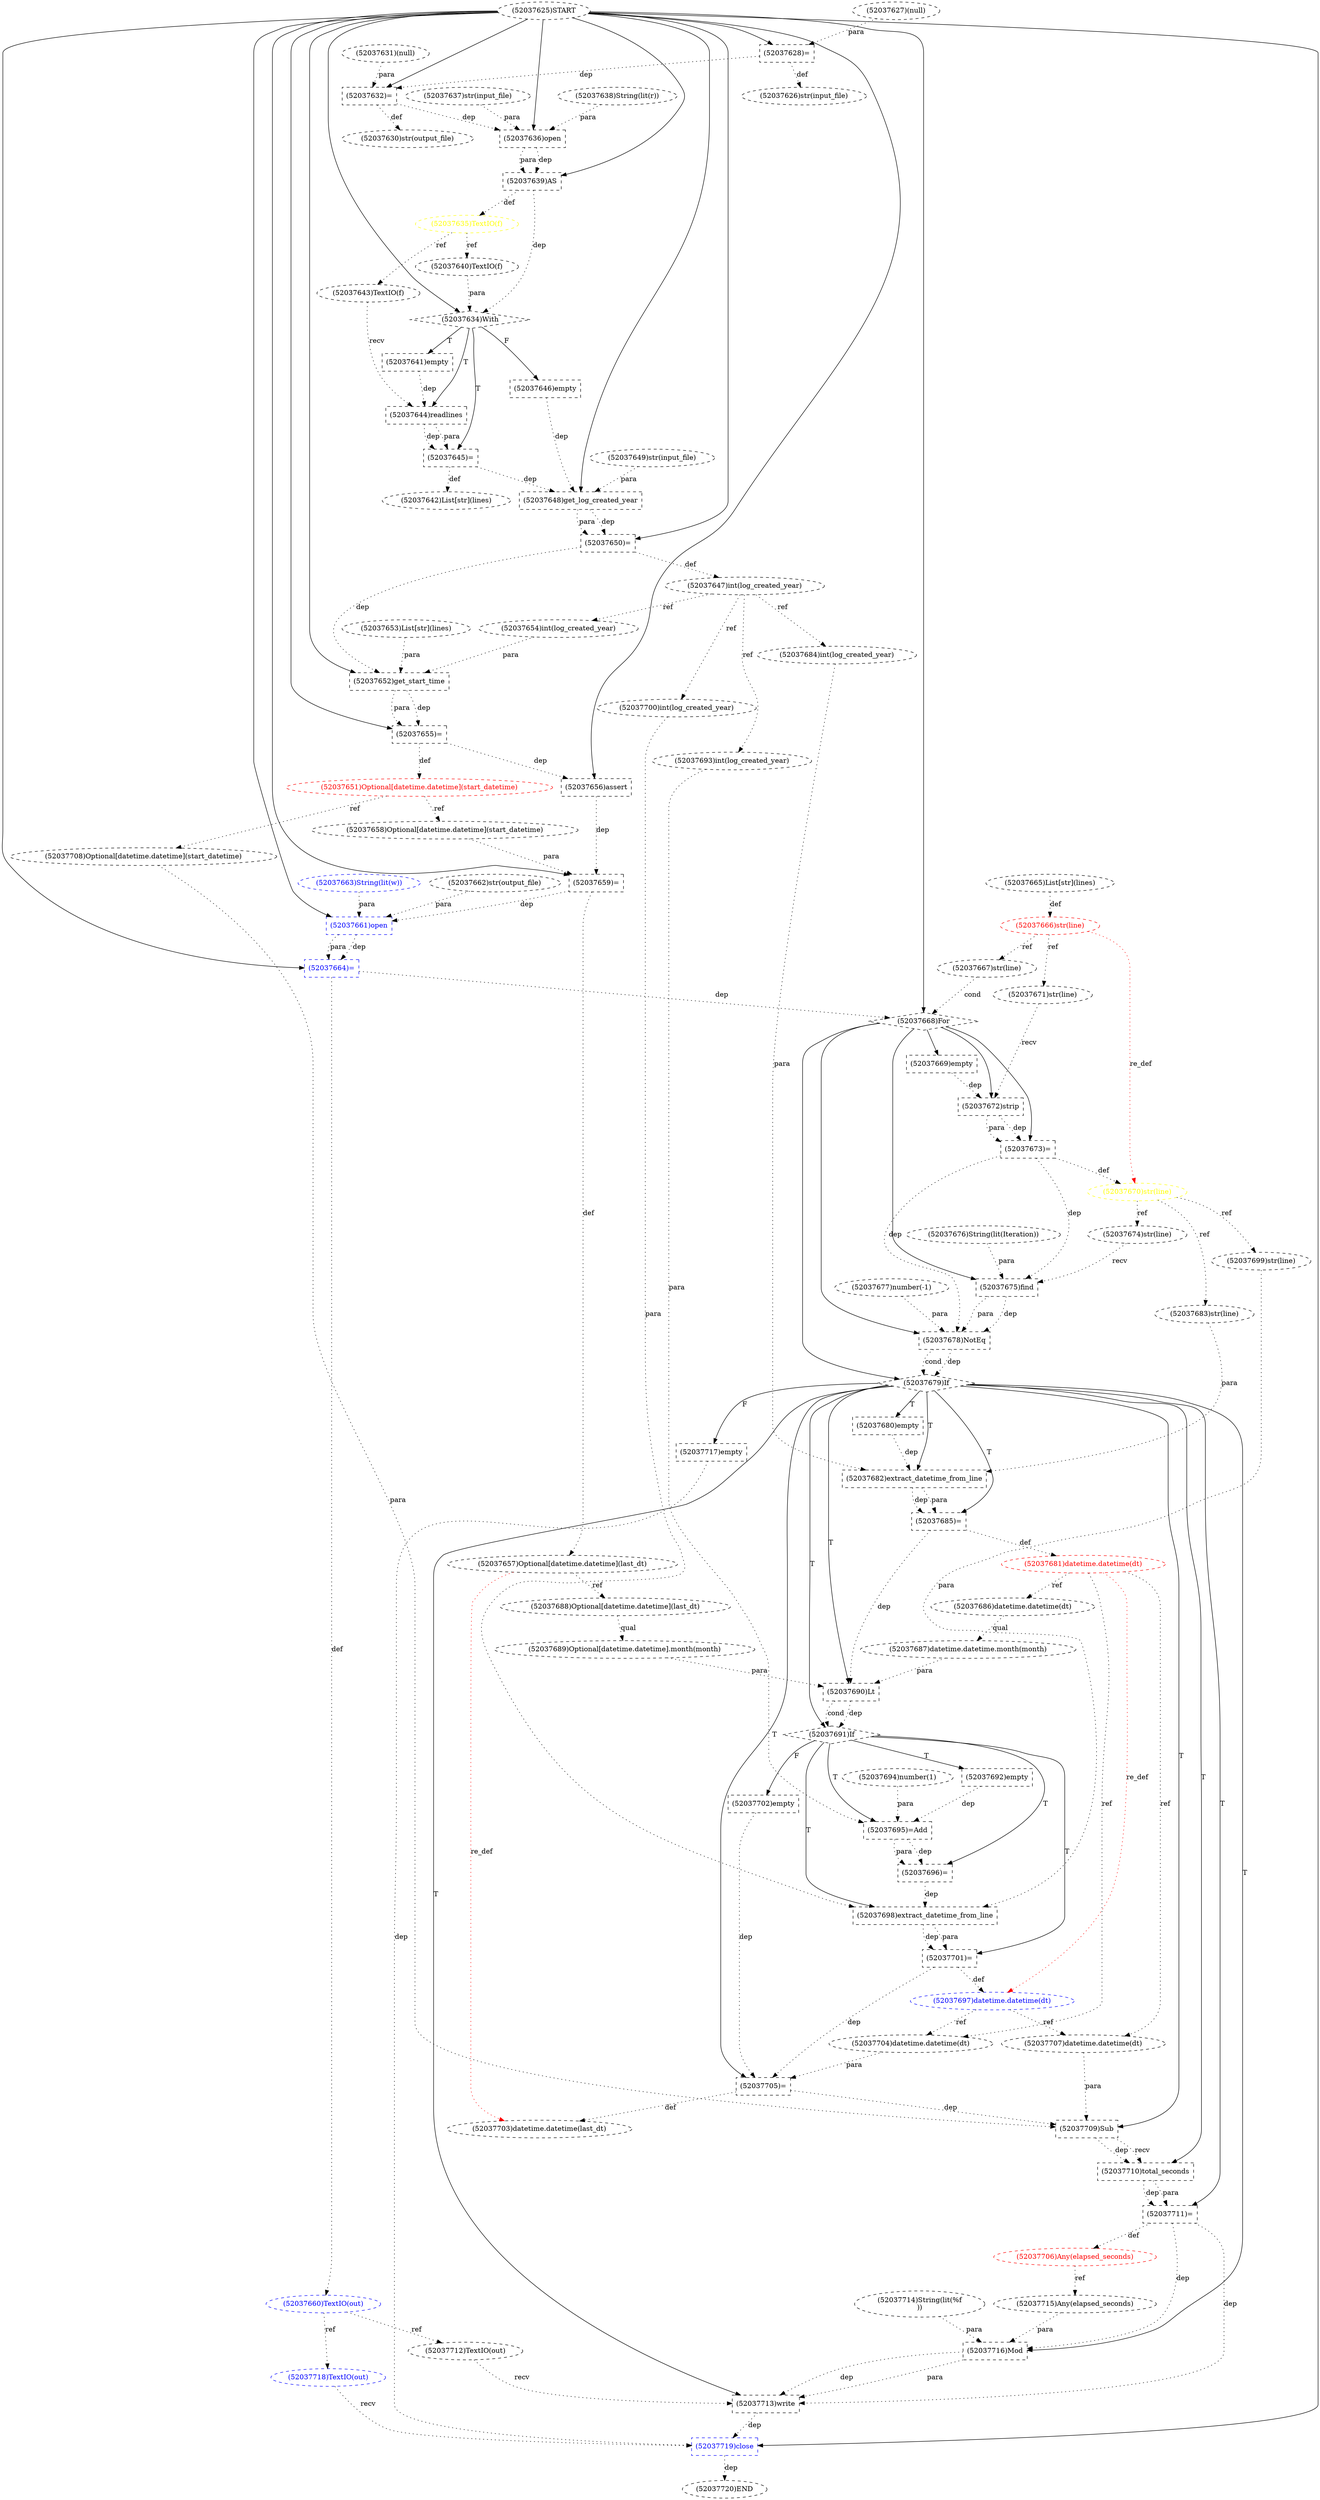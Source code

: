 digraph G {
1 [label="(52037715)Any(elapsed_seconds)" shape=ellipse style=dashed]
2 [label="(52037671)str(line)" shape=ellipse style=dashed]
3 [label="(52037713)write" shape=box style=dashed]
4 [label="(52037645)=" shape=box style=dashed]
5 [label="(52037663)String(lit(w))" shape=ellipse style=dashed color=blue fontcolor=blue]
6 [label="(52037697)datetime.datetime(dt)" shape=ellipse style=dashed color=blue fontcolor=blue]
7 [label="(52037685)=" shape=box style=dashed]
8 [label="(52037637)str(input_file)" shape=ellipse style=dashed]
9 [label="(52037642)List[str](lines)" shape=ellipse style=dashed]
10 [label="(52037711)=" shape=box style=dashed]
11 [label="(52037714)String(lit(%f
))" shape=ellipse style=dashed]
12 [label="(52037641)empty" shape=box style=dashed]
13 [label="(52037654)int(log_created_year)" shape=ellipse style=dashed]
14 [label="(52037705)=" shape=box style=dashed]
15 [label="(52037678)NotEq" shape=box style=dashed]
16 [label="(52037677)number(-1)" shape=ellipse style=dashed]
17 [label="(52037630)str(output_file)" shape=ellipse style=dashed]
18 [label="(52037668)For" shape=diamond style=dashed]
19 [label="(52037689)Optional[datetime.datetime].month(month)" shape=ellipse style=dashed]
20 [label="(52037694)number(1)" shape=ellipse style=dashed]
21 [label="(52037709)Sub" shape=box style=dashed]
22 [label="(52037674)str(line)" shape=ellipse style=dashed]
23 [label="(52037631)(null)" shape=ellipse style=dashed]
24 [label="(52037679)If" shape=diamond style=dashed]
25 [label="(52037686)datetime.datetime(dt)" shape=ellipse style=dashed]
26 [label="(52037669)empty" shape=box style=dashed]
27 [label="(52037672)strip" shape=box style=dashed]
28 [label="(52037628)=" shape=box style=dashed]
29 [label="(52037696)=" shape=box style=dashed]
30 [label="(52037720)END" style=dashed]
31 [label="(52037625)START" style=dashed]
32 [label="(52037662)str(output_file)" shape=ellipse style=dashed]
33 [label="(52037695)=Add" shape=box style=dashed]
34 [label="(52037655)=" shape=box style=dashed]
35 [label="(52037634)With" shape=diamond style=dashed]
36 [label="(52037682)extract_datetime_from_line" shape=box style=dashed]
37 [label="(52037681)datetime.datetime(dt)" shape=ellipse style=dashed color=red fontcolor=red]
38 [label="(52037666)str(line)" shape=ellipse style=dashed color=red fontcolor=red]
39 [label="(52037710)total_seconds" shape=box style=dashed]
40 [label="(52037644)readlines" shape=box style=dashed]
41 [label="(52037704)datetime.datetime(dt)" shape=ellipse style=dashed]
42 [label="(52037699)str(line)" shape=ellipse style=dashed]
43 [label="(52037648)get_log_created_year" shape=box style=dashed]
44 [label="(52037658)Optional[datetime.datetime](start_datetime)" shape=ellipse style=dashed]
45 [label="(52037698)extract_datetime_from_line" shape=box style=dashed]
46 [label="(52037657)Optional[datetime.datetime](last_dt)" shape=ellipse style=dashed color=black fontcolor=black]
47 [label="(52037700)int(log_created_year)" shape=ellipse style=dashed]
48 [label="(52037703)datetime.datetime(last_dt)" shape=ellipse style=dashed]
49 [label="(52037702)empty" shape=box style=dashed]
50 [label="(52037664)=" shape=box style=dashed color=blue fontcolor=blue]
51 [label="(52037673)=" shape=box style=dashed]
52 [label="(52037643)TextIO(f)" shape=ellipse style=dashed]
53 [label="(52037692)empty" shape=box style=dashed]
54 [label="(52037670)str(line)" shape=ellipse style=dashed color=yellow fontcolor=yellow]
55 [label="(52037701)=" shape=box style=dashed]
56 [label="(52037660)TextIO(out)" shape=ellipse style=dashed color=blue fontcolor=blue]
57 [label="(52037684)int(log_created_year)" shape=ellipse style=dashed]
58 [label="(52037706)Any(elapsed_seconds)" shape=ellipse style=dashed color=red fontcolor=red]
59 [label="(52037693)int(log_created_year)" shape=ellipse style=dashed]
60 [label="(52037716)Mod" shape=box style=dashed]
61 [label="(52037653)List[str](lines)" shape=ellipse style=dashed]
62 [label="(52037639)AS" shape=box style=dashed]
63 [label="(52037626)str(input_file)" shape=ellipse style=dashed]
64 [label="(52037683)str(line)" shape=ellipse style=dashed]
65 [label="(52037651)Optional[datetime.datetime](start_datetime)" shape=ellipse style=dashed color=red fontcolor=red]
66 [label="(52037687)datetime.datetime.month(month)" shape=ellipse style=dashed]
67 [label="(52037649)str(input_file)" shape=ellipse style=dashed]
68 [label="(52037650)=" shape=box style=dashed]
69 [label="(52037661)open" shape=box style=dashed color=blue fontcolor=blue]
70 [label="(52037675)find" shape=box style=dashed]
71 [label="(52037708)Optional[datetime.datetime](start_datetime)" shape=ellipse style=dashed]
72 [label="(52037647)int(log_created_year)" shape=ellipse style=dashed color=black fontcolor=black]
73 [label="(52037719)close" shape=box style=dashed color=blue fontcolor=blue]
74 [label="(52037632)=" shape=box style=dashed]
75 [label="(52037640)TextIO(f)" shape=ellipse style=dashed]
76 [label="(52037667)str(line)" shape=ellipse style=dashed]
77 [label="(52037646)empty" shape=box style=dashed]
78 [label="(52037656)assert" shape=box style=dashed]
79 [label="(52037665)List[str](lines)" shape=ellipse style=dashed]
80 [label="(52037635)TextIO(f)" shape=ellipse style=dashed color=yellow fontcolor=yellow]
81 [label="(52037636)open" shape=box style=dashed]
82 [label="(52037638)String(lit(r))" shape=ellipse style=dashed]
83 [label="(52037717)empty" shape=box style=dashed]
84 [label="(52037712)TextIO(out)" shape=ellipse style=dashed]
85 [label="(52037690)Lt" shape=box style=dashed]
86 [label="(52037707)datetime.datetime(dt)" shape=ellipse style=dashed]
87 [label="(52037680)empty" shape=box style=dashed]
88 [label="(52037688)Optional[datetime.datetime](last_dt)" shape=ellipse style=dashed]
89 [label="(52037627)(null)" shape=ellipse style=dashed]
90 [label="(52037659)=" shape=box style=dashed]
91 [label="(52037652)get_start_time" shape=box style=dashed]
92 [label="(52037676)String(lit(Iteration))" shape=ellipse style=dashed]
93 [label="(52037691)If" shape=diamond style=dashed]
94 [label="(52037718)TextIO(out)" shape=ellipse style=dashed color=blue fontcolor=blue]
58 -> 1 [label="ref" style=dotted];
38 -> 2 [label="ref" style=dotted];
24 -> 3 [label="T"];
84 -> 3 [label="recv" style=dotted];
60 -> 3 [label="dep" style=dotted];
60 -> 3 [label="para" style=dotted];
10 -> 3 [label="dep" style=dotted];
35 -> 4 [label="T"];
40 -> 4 [label="dep" style=dotted];
40 -> 4 [label="para" style=dotted];
55 -> 6 [label="def" style=dotted];
37 -> 6 [label="re_def" style=dotted color=red];
24 -> 7 [label="T"];
36 -> 7 [label="dep" style=dotted];
36 -> 7 [label="para" style=dotted];
4 -> 9 [label="def" style=dotted];
24 -> 10 [label="T"];
39 -> 10 [label="dep" style=dotted];
39 -> 10 [label="para" style=dotted];
35 -> 12 [label="T"];
72 -> 13 [label="ref" style=dotted];
24 -> 14 [label="T"];
41 -> 14 [label="para" style=dotted];
49 -> 14 [label="dep" style=dotted];
55 -> 14 [label="dep" style=dotted];
18 -> 15 [label="" style=solid];
70 -> 15 [label="dep" style=dotted];
70 -> 15 [label="para" style=dotted];
16 -> 15 [label="para" style=dotted];
51 -> 15 [label="dep" style=dotted];
74 -> 17 [label="def" style=dotted];
31 -> 18 [label="" style=solid];
76 -> 18 [label="cond" style=dotted];
50 -> 18 [label="dep" style=dotted];
88 -> 19 [label="qual" style=dotted];
24 -> 21 [label="T"];
86 -> 21 [label="para" style=dotted];
71 -> 21 [label="para" style=dotted];
14 -> 21 [label="dep" style=dotted];
54 -> 22 [label="ref" style=dotted];
18 -> 24 [label="" style=solid];
15 -> 24 [label="dep" style=dotted];
15 -> 24 [label="cond" style=dotted];
37 -> 25 [label="ref" style=dotted];
18 -> 26 [label="" style=solid];
18 -> 27 [label="" style=solid];
2 -> 27 [label="recv" style=dotted];
26 -> 27 [label="dep" style=dotted];
31 -> 28 [label="" style=solid];
89 -> 28 [label="para" style=dotted];
93 -> 29 [label="T"];
33 -> 29 [label="dep" style=dotted];
33 -> 29 [label="para" style=dotted];
73 -> 30 [label="dep" style=dotted];
93 -> 33 [label="T"];
59 -> 33 [label="para" style=dotted];
20 -> 33 [label="para" style=dotted];
53 -> 33 [label="dep" style=dotted];
31 -> 34 [label="" style=solid];
91 -> 34 [label="dep" style=dotted];
91 -> 34 [label="para" style=dotted];
31 -> 35 [label="" style=solid];
62 -> 35 [label="dep" style=dotted];
75 -> 35 [label="para" style=dotted];
24 -> 36 [label="T"];
64 -> 36 [label="para" style=dotted];
57 -> 36 [label="para" style=dotted];
87 -> 36 [label="dep" style=dotted];
7 -> 37 [label="def" style=dotted];
79 -> 38 [label="def" style=dotted];
24 -> 39 [label="T"];
21 -> 39 [label="dep" style=dotted];
21 -> 39 [label="recv" style=dotted];
35 -> 40 [label="T"];
52 -> 40 [label="recv" style=dotted];
12 -> 40 [label="dep" style=dotted];
6 -> 41 [label="ref" style=dotted];
37 -> 41 [label="ref" style=dotted];
54 -> 42 [label="ref" style=dotted];
31 -> 43 [label="" style=solid];
67 -> 43 [label="para" style=dotted];
4 -> 43 [label="dep" style=dotted];
77 -> 43 [label="dep" style=dotted];
65 -> 44 [label="ref" style=dotted];
93 -> 45 [label="T"];
42 -> 45 [label="para" style=dotted];
47 -> 45 [label="para" style=dotted];
29 -> 45 [label="dep" style=dotted];
90 -> 46 [label="def" style=dotted];
72 -> 47 [label="ref" style=dotted];
14 -> 48 [label="def" style=dotted];
46 -> 48 [label="re_def" style=dotted color=red];
93 -> 49 [label="F"];
31 -> 50 [label="" style=solid];
69 -> 50 [label="dep" style=dotted];
69 -> 50 [label="para" style=dotted];
18 -> 51 [label="" style=solid];
27 -> 51 [label="dep" style=dotted];
27 -> 51 [label="para" style=dotted];
80 -> 52 [label="ref" style=dotted];
93 -> 53 [label="T"];
51 -> 54 [label="def" style=dotted];
38 -> 54 [label="re_def" style=dotted color=red];
93 -> 55 [label="T"];
45 -> 55 [label="dep" style=dotted];
45 -> 55 [label="para" style=dotted];
50 -> 56 [label="def" style=dotted];
72 -> 57 [label="ref" style=dotted];
10 -> 58 [label="def" style=dotted];
72 -> 59 [label="ref" style=dotted];
24 -> 60 [label="T"];
11 -> 60 [label="para" style=dotted];
1 -> 60 [label="para" style=dotted];
10 -> 60 [label="dep" style=dotted];
31 -> 62 [label="" style=solid];
81 -> 62 [label="dep" style=dotted];
81 -> 62 [label="para" style=dotted];
28 -> 63 [label="def" style=dotted];
54 -> 64 [label="ref" style=dotted];
34 -> 65 [label="def" style=dotted];
25 -> 66 [label="qual" style=dotted];
31 -> 68 [label="" style=solid];
43 -> 68 [label="dep" style=dotted];
43 -> 68 [label="para" style=dotted];
31 -> 69 [label="" style=solid];
32 -> 69 [label="para" style=dotted];
5 -> 69 [label="para" style=dotted];
90 -> 69 [label="dep" style=dotted];
18 -> 70 [label="" style=solid];
22 -> 70 [label="recv" style=dotted];
92 -> 70 [label="para" style=dotted];
51 -> 70 [label="dep" style=dotted];
65 -> 71 [label="ref" style=dotted];
68 -> 72 [label="def" style=dotted];
31 -> 73 [label="" style=solid];
94 -> 73 [label="recv" style=dotted];
3 -> 73 [label="dep" style=dotted];
83 -> 73 [label="dep" style=dotted];
31 -> 74 [label="" style=solid];
23 -> 74 [label="para" style=dotted];
28 -> 74 [label="dep" style=dotted];
80 -> 75 [label="ref" style=dotted];
38 -> 76 [label="ref" style=dotted];
35 -> 77 [label="F"];
31 -> 78 [label="" style=solid];
34 -> 78 [label="dep" style=dotted];
62 -> 80 [label="def" style=dotted];
31 -> 81 [label="" style=solid];
8 -> 81 [label="para" style=dotted];
82 -> 81 [label="para" style=dotted];
74 -> 81 [label="dep" style=dotted];
24 -> 83 [label="F"];
56 -> 84 [label="ref" style=dotted];
24 -> 85 [label="T"];
66 -> 85 [label="para" style=dotted];
19 -> 85 [label="para" style=dotted];
7 -> 85 [label="dep" style=dotted];
6 -> 86 [label="ref" style=dotted];
37 -> 86 [label="ref" style=dotted];
24 -> 87 [label="T"];
46 -> 88 [label="ref" style=dotted];
31 -> 90 [label="" style=solid];
44 -> 90 [label="para" style=dotted];
78 -> 90 [label="dep" style=dotted];
31 -> 91 [label="" style=solid];
61 -> 91 [label="para" style=dotted];
13 -> 91 [label="para" style=dotted];
68 -> 91 [label="dep" style=dotted];
24 -> 93 [label="T"];
85 -> 93 [label="dep" style=dotted];
85 -> 93 [label="cond" style=dotted];
56 -> 94 [label="ref" style=dotted];
}